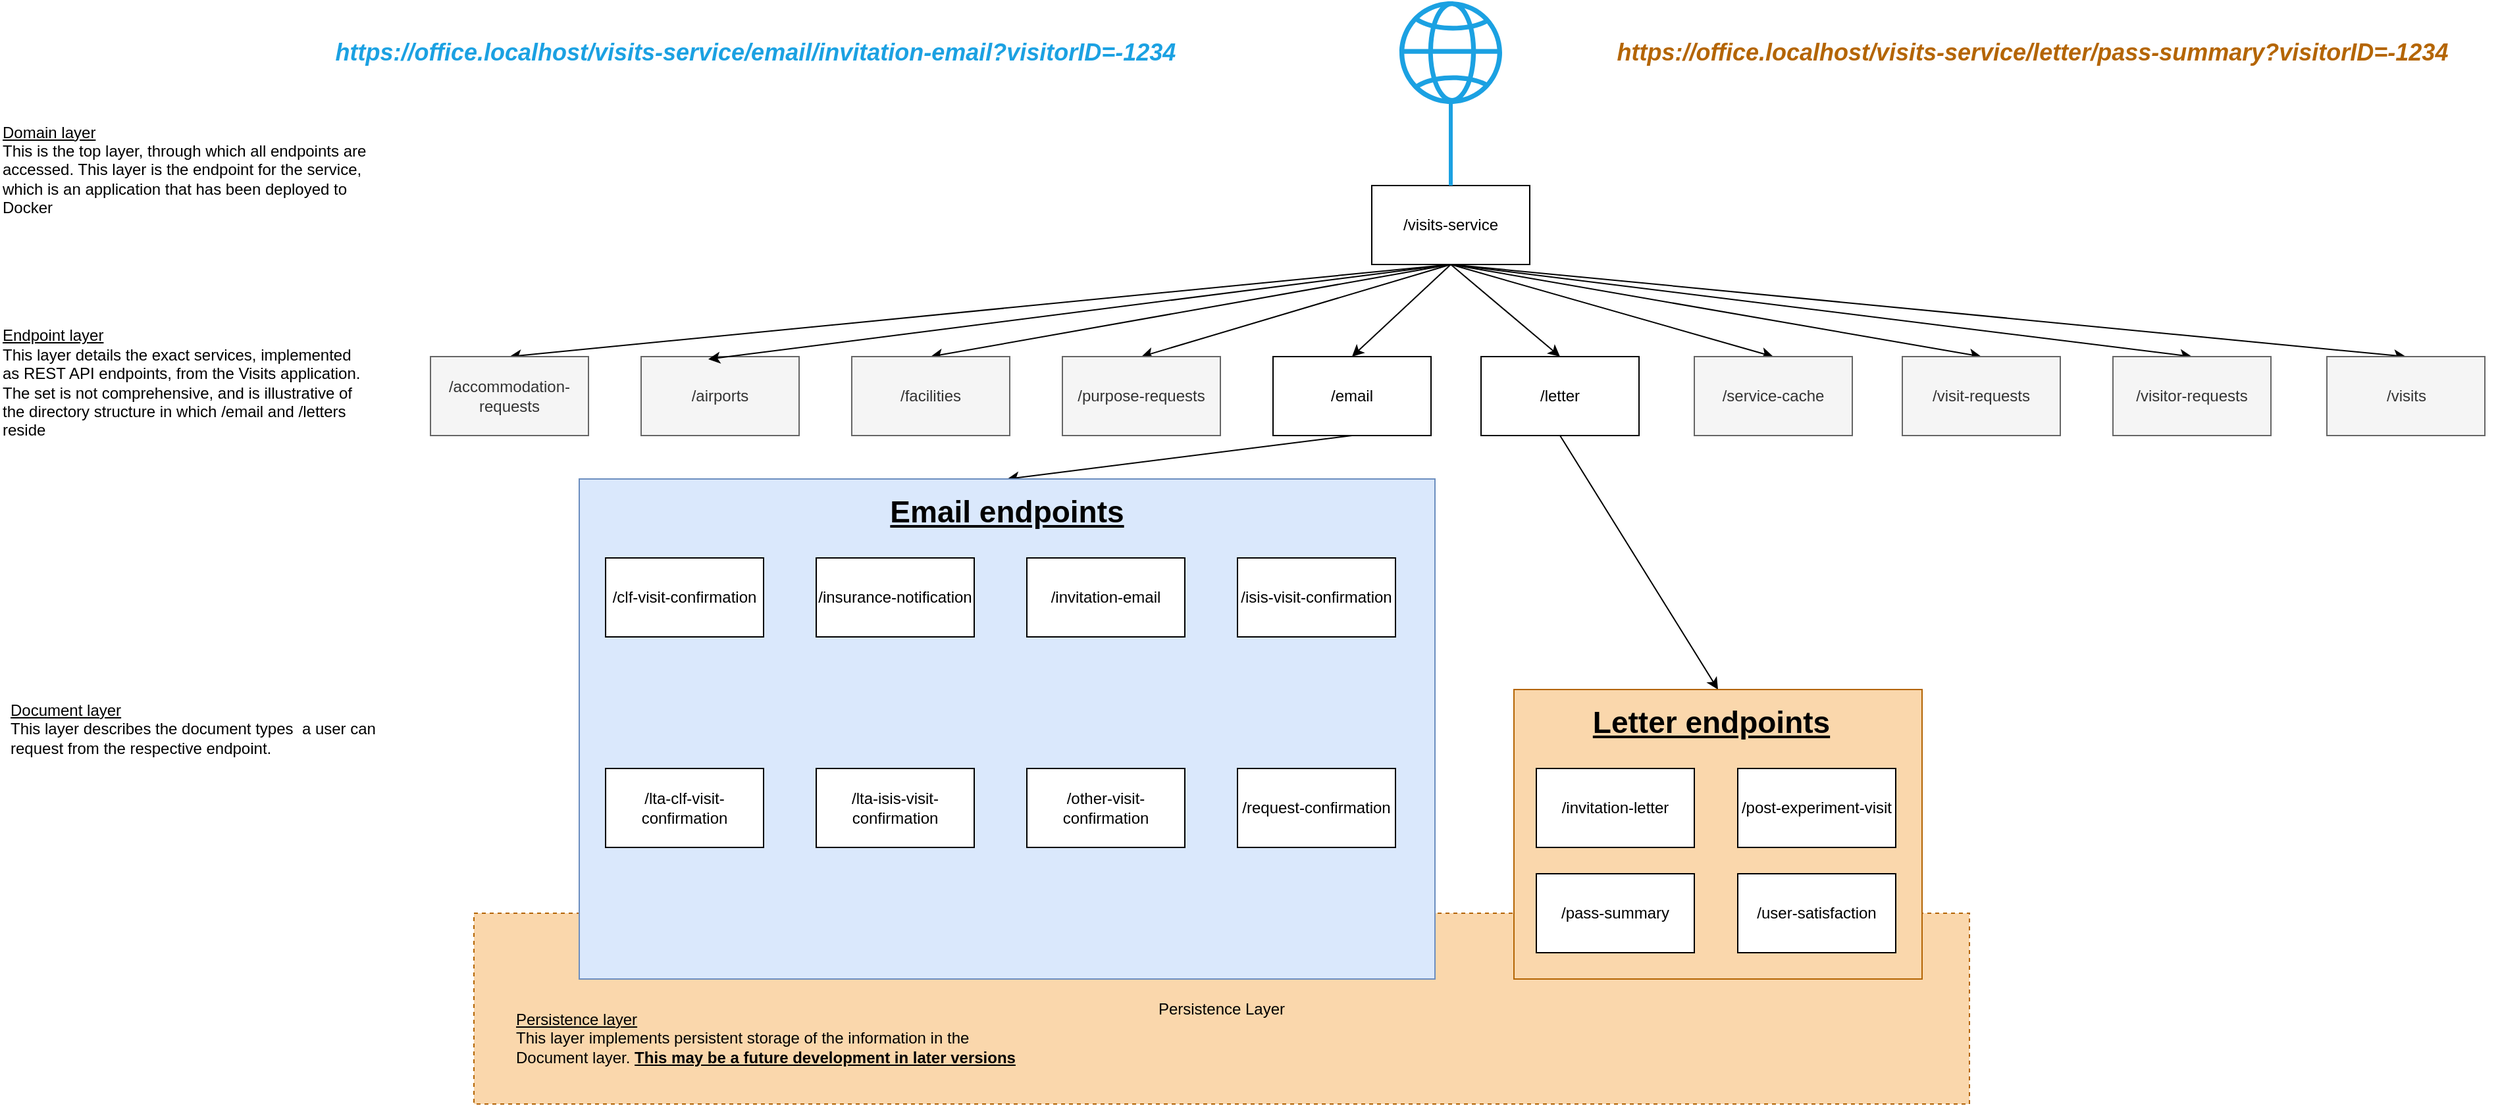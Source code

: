 <mxfile version="24.6.4" type="github">
  <diagram name="Page-1" id="lkIzZtKHE2g4b-k83Zns">
    <mxGraphModel dx="2927" dy="1270" grid="1" gridSize="10" guides="1" tooltips="1" connect="1" arrows="1" fold="1" page="1" pageScale="1" pageWidth="827" pageHeight="1169" math="0" shadow="0">
      <root>
        <mxCell id="0" />
        <mxCell id="1" parent="0" />
        <mxCell id="SzScdwgrWjmyck-_DvYI-10" style="edgeStyle=none;rounded=0;orthogonalLoop=1;jettySize=auto;html=1;entryX=0.5;entryY=0;entryDx=0;entryDy=0;exitX=0.5;exitY=1;exitDx=0;exitDy=0;" parent="1" source="cFXvyy3T8Uc6k7l6PIuW-1" target="cFXvyy3T8Uc6k7l6PIuW-9" edge="1">
          <mxGeometry relative="1" as="geometry" />
        </mxCell>
        <mxCell id="SzScdwgrWjmyck-_DvYI-11" style="edgeStyle=none;rounded=0;orthogonalLoop=1;jettySize=auto;html=1;entryX=0.5;entryY=0;entryDx=0;entryDy=0;exitX=0.5;exitY=1;exitDx=0;exitDy=0;" parent="1" source="cFXvyy3T8Uc6k7l6PIuW-1" target="cFXvyy3T8Uc6k7l6PIuW-8" edge="1">
          <mxGeometry relative="1" as="geometry" />
        </mxCell>
        <mxCell id="SzScdwgrWjmyck-_DvYI-13" style="edgeStyle=none;rounded=0;orthogonalLoop=1;jettySize=auto;html=1;entryX=0.5;entryY=0;entryDx=0;entryDy=0;exitX=0.5;exitY=1;exitDx=0;exitDy=0;" parent="1" source="cFXvyy3T8Uc6k7l6PIuW-1" target="cFXvyy3T8Uc6k7l6PIuW-6" edge="1">
          <mxGeometry relative="1" as="geometry" />
        </mxCell>
        <mxCell id="SzScdwgrWjmyck-_DvYI-14" style="edgeStyle=none;rounded=0;orthogonalLoop=1;jettySize=auto;html=1;entryX=0.5;entryY=0;entryDx=0;entryDy=0;exitX=0.5;exitY=1;exitDx=0;exitDy=0;" parent="1" source="cFXvyy3T8Uc6k7l6PIuW-1" target="cFXvyy3T8Uc6k7l6PIuW-10" edge="1">
          <mxGeometry relative="1" as="geometry" />
        </mxCell>
        <mxCell id="SzScdwgrWjmyck-_DvYI-15" style="edgeStyle=none;rounded=0;orthogonalLoop=1;jettySize=auto;html=1;entryX=0.5;entryY=0;entryDx=0;entryDy=0;exitX=0.5;exitY=1;exitDx=0;exitDy=0;" parent="1" source="cFXvyy3T8Uc6k7l6PIuW-1" target="cFXvyy3T8Uc6k7l6PIuW-5" edge="1">
          <mxGeometry relative="1" as="geometry" />
        </mxCell>
        <mxCell id="SzScdwgrWjmyck-_DvYI-16" style="edgeStyle=none;rounded=0;orthogonalLoop=1;jettySize=auto;html=1;entryX=0.5;entryY=0;entryDx=0;entryDy=0;exitX=0.5;exitY=1;exitDx=0;exitDy=0;" parent="1" source="cFXvyy3T8Uc6k7l6PIuW-1" target="cFXvyy3T8Uc6k7l6PIuW-11" edge="1">
          <mxGeometry relative="1" as="geometry" />
        </mxCell>
        <mxCell id="SzScdwgrWjmyck-_DvYI-17" style="edgeStyle=none;rounded=0;orthogonalLoop=1;jettySize=auto;html=1;entryX=0.5;entryY=0;entryDx=0;entryDy=0;exitX=0.5;exitY=1;exitDx=0;exitDy=0;" parent="1" source="cFXvyy3T8Uc6k7l6PIuW-1" target="cFXvyy3T8Uc6k7l6PIuW-12" edge="1">
          <mxGeometry relative="1" as="geometry" />
        </mxCell>
        <mxCell id="cFXvyy3T8Uc6k7l6PIuW-1" value="/visits-service" style="rounded=0;whiteSpace=wrap;html=1;" parent="1" vertex="1">
          <mxGeometry x="246" y="247" width="120" height="60" as="geometry" />
        </mxCell>
        <mxCell id="cFXvyy3T8Uc6k7l6PIuW-2" value="/airports" style="rounded=0;whiteSpace=wrap;html=1;fillColor=#f5f5f5;fontColor=#333333;strokeColor=#666666;" parent="1" vertex="1">
          <mxGeometry x="-309" y="377" width="120" height="60" as="geometry" />
        </mxCell>
        <mxCell id="Et5u1Aqdu9SfvR-X_sqC-11" style="rounded=0;orthogonalLoop=1;jettySize=auto;html=1;entryX=0.5;entryY=0;entryDx=0;entryDy=0;exitX=0.5;exitY=1;exitDx=0;exitDy=0;" parent="1" source="cFXvyy3T8Uc6k7l6PIuW-3" target="Et5u1Aqdu9SfvR-X_sqC-8" edge="1">
          <mxGeometry relative="1" as="geometry" />
        </mxCell>
        <mxCell id="cFXvyy3T8Uc6k7l6PIuW-3" value="/email" style="rounded=0;whiteSpace=wrap;html=1;" parent="1" vertex="1">
          <mxGeometry x="171" y="377" width="120" height="60" as="geometry" />
        </mxCell>
        <mxCell id="cFXvyy3T8Uc6k7l6PIuW-5" value="/visit-requests" style="rounded=0;whiteSpace=wrap;html=1;fillColor=#f5f5f5;fontColor=#333333;strokeColor=#666666;" parent="1" vertex="1">
          <mxGeometry x="649" y="377" width="120" height="60" as="geometry" />
        </mxCell>
        <mxCell id="cFXvyy3T8Uc6k7l6PIuW-6" value="/accommodation-requests" style="rounded=0;whiteSpace=wrap;html=1;fillColor=#f5f5f5;fontColor=#333333;strokeColor=#666666;" parent="1" vertex="1">
          <mxGeometry x="-469" y="377" width="120" height="60" as="geometry" />
        </mxCell>
        <mxCell id="cFXvyy3T8Uc6k7l6PIuW-8" value="/facilities" style="rounded=0;whiteSpace=wrap;html=1;fillColor=#f5f5f5;fontColor=#333333;strokeColor=#666666;" parent="1" vertex="1">
          <mxGeometry x="-149" y="377" width="120" height="60" as="geometry" />
        </mxCell>
        <mxCell id="cFXvyy3T8Uc6k7l6PIuW-9" value="/purpose-requests" style="rounded=0;whiteSpace=wrap;html=1;fillColor=#f5f5f5;fontColor=#333333;strokeColor=#666666;" parent="1" vertex="1">
          <mxGeometry x="11" y="377" width="120" height="60" as="geometry" />
        </mxCell>
        <mxCell id="cFXvyy3T8Uc6k7l6PIuW-10" value="/service-cache" style="rounded=0;whiteSpace=wrap;html=1;fillColor=#f5f5f5;fontColor=#333333;strokeColor=#666666;" parent="1" vertex="1">
          <mxGeometry x="491" y="377" width="120" height="60" as="geometry" />
        </mxCell>
        <mxCell id="cFXvyy3T8Uc6k7l6PIuW-11" value="/visitor-requests" style="rounded=0;whiteSpace=wrap;html=1;fillColor=#f5f5f5;fontColor=#333333;strokeColor=#666666;" parent="1" vertex="1">
          <mxGeometry x="809" y="377" width="120" height="60" as="geometry" />
        </mxCell>
        <mxCell id="cFXvyy3T8Uc6k7l6PIuW-12" value="/visits" style="rounded=0;whiteSpace=wrap;html=1;fillColor=#f5f5f5;fontColor=#333333;strokeColor=#666666;" parent="1" vertex="1">
          <mxGeometry x="971.5" y="377" width="120" height="60" as="geometry" />
        </mxCell>
        <mxCell id="cFXvyy3T8Uc6k7l6PIuW-25" value="&lt;div align=&quot;left&quot;&gt;&lt;u&gt;Domain layer&lt;/u&gt;&lt;/div&gt;&lt;div align=&quot;left&quot;&gt;This is the top layer, through which all endpoints are accessed. This layer is the endpoint for the service, which is an application that has been deployed to Docker&lt;br&gt;&lt;/div&gt;" style="text;html=1;align=left;verticalAlign=middle;whiteSpace=wrap;rounded=0;" parent="1" vertex="1">
          <mxGeometry x="-796" y="220" width="280" height="30" as="geometry" />
        </mxCell>
        <mxCell id="cFXvyy3T8Uc6k7l6PIuW-26" value="&lt;u&gt;Document layer&lt;br&gt;&lt;/u&gt;&lt;div align=&quot;left&quot;&gt;This layer describes the document types&amp;nbsp; a user can request from the respective endpoint.&lt;br&gt;&lt;/div&gt;" style="text;html=1;align=left;verticalAlign=middle;whiteSpace=wrap;rounded=0;" parent="1" vertex="1">
          <mxGeometry x="-790" y="645" width="280" height="30" as="geometry" />
        </mxCell>
        <mxCell id="cFXvyy3T8Uc6k7l6PIuW-33" value="&lt;u&gt;Endpoint layer&lt;/u&gt;&lt;div align=&quot;left&quot;&gt;This layer details the exact services, implemented as REST API endpoints, from the Visits application. The set is not comprehensive, and is illustrative of the directory structure in which /email and /letters reside&lt;br&gt;&lt;/div&gt;" style="text;html=1;align=left;verticalAlign=middle;whiteSpace=wrap;rounded=0;" parent="1" vertex="1">
          <mxGeometry x="-796" y="382" width="280" height="30" as="geometry" />
        </mxCell>
        <mxCell id="cFXvyy3T8Uc6k7l6PIuW-49" value="&lt;div align=&quot;center&quot;&gt;&lt;font color=&quot;#1ba1e2&quot;&gt;&lt;i&gt;&lt;font style=&quot;font-size: 18px;&quot;&gt;&lt;b&gt;https://office.localhost/visits-service/email/invitation-email?visitorID=-1234&lt;/b&gt;&lt;/font&gt;&lt;/i&gt;&lt;/font&gt;&lt;/div&gt;" style="text;html=1;align=center;verticalAlign=middle;whiteSpace=wrap;rounded=0;" parent="1" vertex="1">
          <mxGeometry x="-636" y="131" width="828" height="30" as="geometry" />
        </mxCell>
        <mxCell id="OEsUPNy_qralYiwzX7oM-4" style="edgeStyle=orthogonalEdgeStyle;rounded=0;orthogonalLoop=1;jettySize=auto;html=1;endArrow=none;endFill=0;strokeWidth=3;strokeColor=#1ba1e2;" parent="1" source="SzScdwgrWjmyck-_DvYI-2" target="cFXvyy3T8Uc6k7l6PIuW-1" edge="1">
          <mxGeometry relative="1" as="geometry" />
        </mxCell>
        <mxCell id="SzScdwgrWjmyck-_DvYI-2" value="" style="sketch=0;outlineConnect=0;fillColor=#1BA1E2;strokeColor=#006EAF;dashed=0;verticalLabelPosition=bottom;verticalAlign=top;align=center;html=1;fontSize=12;fontStyle=0;aspect=fixed;pointerEvents=1;shape=mxgraph.aws4.globe;fontColor=#ffffff;" parent="1" vertex="1">
          <mxGeometry x="267" y="107" width="78" height="78" as="geometry" />
        </mxCell>
        <mxCell id="SzScdwgrWjmyck-_DvYI-3" value="&lt;div&gt;/letter&lt;/div&gt;" style="rounded=0;whiteSpace=wrap;html=1;" parent="1" vertex="1">
          <mxGeometry x="329" y="377" width="120" height="60" as="geometry" />
        </mxCell>
        <mxCell id="SzScdwgrWjmyck-_DvYI-19" style="edgeStyle=none;rounded=0;orthogonalLoop=1;jettySize=auto;html=1;entryX=0.5;entryY=0;entryDx=0;entryDy=0;exitX=0.5;exitY=1;exitDx=0;exitDy=0;" parent="1" source="cFXvyy3T8Uc6k7l6PIuW-1" target="cFXvyy3T8Uc6k7l6PIuW-3" edge="1">
          <mxGeometry relative="1" as="geometry">
            <mxPoint x="306" y="437" as="sourcePoint" />
          </mxGeometry>
        </mxCell>
        <mxCell id="SzScdwgrWjmyck-_DvYI-20" style="edgeStyle=none;rounded=0;orthogonalLoop=1;jettySize=auto;html=1;entryX=0.5;entryY=0;entryDx=0;entryDy=0;exitX=0.5;exitY=1;exitDx=0;exitDy=0;" parent="1" source="cFXvyy3T8Uc6k7l6PIuW-1" target="SzScdwgrWjmyck-_DvYI-3" edge="1">
          <mxGeometry relative="1" as="geometry">
            <mxPoint x="306" y="437" as="sourcePoint" />
          </mxGeometry>
        </mxCell>
        <mxCell id="SzScdwgrWjmyck-_DvYI-12" style="edgeStyle=none;rounded=0;orthogonalLoop=1;jettySize=auto;html=1;entryX=0.425;entryY=0.033;entryDx=0;entryDy=0;entryPerimeter=0;exitX=0.5;exitY=1;exitDx=0;exitDy=0;" parent="1" source="cFXvyy3T8Uc6k7l6PIuW-1" target="cFXvyy3T8Uc6k7l6PIuW-2" edge="1">
          <mxGeometry relative="1" as="geometry" />
        </mxCell>
        <mxCell id="OEsUPNy_qralYiwzX7oM-3" value="&lt;div align=&quot;center&quot;&gt;&lt;font color=&quot;#b46504&quot;&gt;&lt;i&gt;&lt;font style=&quot;font-size: 18px;&quot;&gt;&lt;b&gt;https://office.localhost/visits-service/letter/pass-summary?visitorID=-1234&lt;/b&gt;&lt;/font&gt;&lt;/i&gt;&lt;/font&gt;&lt;/div&gt;" style="text;html=1;align=center;verticalAlign=middle;whiteSpace=wrap;rounded=0;" parent="1" vertex="1">
          <mxGeometry x="394" y="131" width="708" height="30" as="geometry" />
        </mxCell>
        <mxCell id="SzScdwgrWjmyck-_DvYI-34" style="edgeStyle=none;rounded=0;orthogonalLoop=1;jettySize=auto;html=1;entryX=0.5;entryY=0;entryDx=0;entryDy=0;exitX=0.5;exitY=1;exitDx=0;exitDy=0;" parent="1" source="SzScdwgrWjmyck-_DvYI-3" target="eNaVJn3fZmgTGhSF1ned-1" edge="1">
          <mxGeometry relative="1" as="geometry" />
        </mxCell>
        <mxCell id="SzScdwgrWjmyck-_DvYI-41" value="Persistence Layer" style="rounded=0;whiteSpace=wrap;html=1;fillColor=#fad7ac;strokeColor=#b46504;dashed=1;" parent="1" vertex="1">
          <mxGeometry x="-436" y="800" width="1136" height="145" as="geometry" />
        </mxCell>
        <mxCell id="SzScdwgrWjmyck-_DvYI-40" value="&lt;u&gt;Persistence layer&lt;br&gt;&lt;/u&gt;&lt;div align=&quot;left&quot;&gt;This layer implements persistent storage of the information in the Document layer. &lt;b&gt;&lt;u&gt;This may be a future development in later versions&lt;/u&gt;&lt;/b&gt;&lt;br&gt;&lt;/div&gt;" style="text;html=1;align=left;verticalAlign=middle;whiteSpace=wrap;rounded=0;" parent="1" vertex="1">
          <mxGeometry x="-406" y="880" width="396" height="30" as="geometry" />
        </mxCell>
        <mxCell id="eNaVJn3fZmgTGhSF1ned-5" value="" style="group" parent="1" vertex="1" connectable="0">
          <mxGeometry x="-356" y="470" width="650" height="380" as="geometry" />
        </mxCell>
        <mxCell id="Et5u1Aqdu9SfvR-X_sqC-8" value="" style="rounded=0;whiteSpace=wrap;html=1;fillColor=#dae8fc;strokeColor=#6c8ebf;" parent="eNaVJn3fZmgTGhSF1ned-5" vertex="1">
          <mxGeometry width="650" height="380" as="geometry" />
        </mxCell>
        <mxCell id="cFXvyy3T8Uc6k7l6PIuW-22" value="/request-confirmation" style="rounded=0;whiteSpace=wrap;html=1;" parent="eNaVJn3fZmgTGhSF1ned-5" vertex="1">
          <mxGeometry x="500" y="220" width="120" height="60" as="geometry" />
        </mxCell>
        <mxCell id="Et5u1Aqdu9SfvR-X_sqC-1" value="/clf-visit-confirmation" style="rounded=0;whiteSpace=wrap;html=1;" parent="eNaVJn3fZmgTGhSF1ned-5" vertex="1">
          <mxGeometry x="20" y="60" width="120" height="60" as="geometry" />
        </mxCell>
        <mxCell id="Et5u1Aqdu9SfvR-X_sqC-2" value="/insurance-notification" style="rounded=0;whiteSpace=wrap;html=1;" parent="eNaVJn3fZmgTGhSF1ned-5" vertex="1">
          <mxGeometry x="180" y="60" width="120" height="60" as="geometry" />
        </mxCell>
        <mxCell id="Et5u1Aqdu9SfvR-X_sqC-3" value="/invitation-email" style="rounded=0;whiteSpace=wrap;html=1;" parent="eNaVJn3fZmgTGhSF1ned-5" vertex="1">
          <mxGeometry x="340" y="60" width="120" height="60" as="geometry" />
        </mxCell>
        <mxCell id="Et5u1Aqdu9SfvR-X_sqC-4" value="/isis-visit-confirmation" style="rounded=0;whiteSpace=wrap;html=1;" parent="eNaVJn3fZmgTGhSF1ned-5" vertex="1">
          <mxGeometry x="500" y="60" width="120" height="60" as="geometry" />
        </mxCell>
        <mxCell id="Et5u1Aqdu9SfvR-X_sqC-5" value="/lta-isis-visit-confirmation" style="rounded=0;whiteSpace=wrap;html=1;" parent="eNaVJn3fZmgTGhSF1ned-5" vertex="1">
          <mxGeometry x="180" y="220" width="120" height="60" as="geometry" />
        </mxCell>
        <mxCell id="Et5u1Aqdu9SfvR-X_sqC-6" value="/lta-clf-visit-confirmation" style="rounded=0;whiteSpace=wrap;html=1;" parent="eNaVJn3fZmgTGhSF1ned-5" vertex="1">
          <mxGeometry x="20" y="220" width="120" height="60" as="geometry" />
        </mxCell>
        <mxCell id="Et5u1Aqdu9SfvR-X_sqC-7" value="/other-visit-confirmation" style="rounded=0;whiteSpace=wrap;html=1;" parent="eNaVJn3fZmgTGhSF1ned-5" vertex="1">
          <mxGeometry x="340" y="220" width="120" height="60" as="geometry" />
        </mxCell>
        <mxCell id="eNaVJn3fZmgTGhSF1ned-4" value="&lt;b style=&quot;font-size: 23px;&quot;&gt;&lt;u&gt;Email endpoints&lt;/u&gt;&lt;br&gt;&lt;/b&gt;" style="text;html=1;align=center;verticalAlign=middle;whiteSpace=wrap;rounded=0;" parent="eNaVJn3fZmgTGhSF1ned-5" vertex="1">
          <mxGeometry x="205" y="10" width="240" height="30" as="geometry" />
        </mxCell>
        <mxCell id="eNaVJn3fZmgTGhSF1ned-6" value="" style="group;fillColor=#fad7ac;strokeColor=#b46504;" parent="1" vertex="1" connectable="0">
          <mxGeometry x="354" y="630" width="310" height="220" as="geometry" />
        </mxCell>
        <mxCell id="eNaVJn3fZmgTGhSF1ned-1" value="" style="rounded=0;whiteSpace=wrap;html=1;fillColor=#fad7ac;strokeColor=#b46504;" parent="eNaVJn3fZmgTGhSF1ned-6" vertex="1">
          <mxGeometry width="310" height="220" as="geometry" />
        </mxCell>
        <mxCell id="h1pRsVhyzems_VzTcCOB-3" value="/invitation-letter" style="rounded=0;whiteSpace=wrap;html=1;" parent="eNaVJn3fZmgTGhSF1ned-6" vertex="1">
          <mxGeometry x="17" y="60" width="120" height="60" as="geometry" />
        </mxCell>
        <mxCell id="h1pRsVhyzems_VzTcCOB-5" value="/pass-summary" style="rounded=0;whiteSpace=wrap;html=1;" parent="eNaVJn3fZmgTGhSF1ned-6" vertex="1">
          <mxGeometry x="17" y="140" width="120" height="60" as="geometry" />
        </mxCell>
        <mxCell id="h1pRsVhyzems_VzTcCOB-6" value="/post-experiment-visit" style="rounded=0;whiteSpace=wrap;html=1;" parent="eNaVJn3fZmgTGhSF1ned-6" vertex="1">
          <mxGeometry x="170" y="60" width="120" height="60" as="geometry" />
        </mxCell>
        <mxCell id="h1pRsVhyzems_VzTcCOB-13" value="/user-satisfaction" style="rounded=0;whiteSpace=wrap;html=1;" parent="eNaVJn3fZmgTGhSF1ned-6" vertex="1">
          <mxGeometry x="170" y="140" width="120" height="60" as="geometry" />
        </mxCell>
        <mxCell id="Et5u1Aqdu9SfvR-X_sqC-9" value="&lt;font style=&quot;font-size: 23px;&quot;&gt;&lt;b&gt;&lt;u&gt;Letter endpoints&lt;br&gt;&lt;/u&gt;&lt;/b&gt;&lt;/font&gt;" style="text;html=1;align=center;verticalAlign=middle;whiteSpace=wrap;rounded=0;" parent="eNaVJn3fZmgTGhSF1ned-6" vertex="1">
          <mxGeometry x="30" y="10" width="240" height="30" as="geometry" />
        </mxCell>
      </root>
    </mxGraphModel>
  </diagram>
</mxfile>
